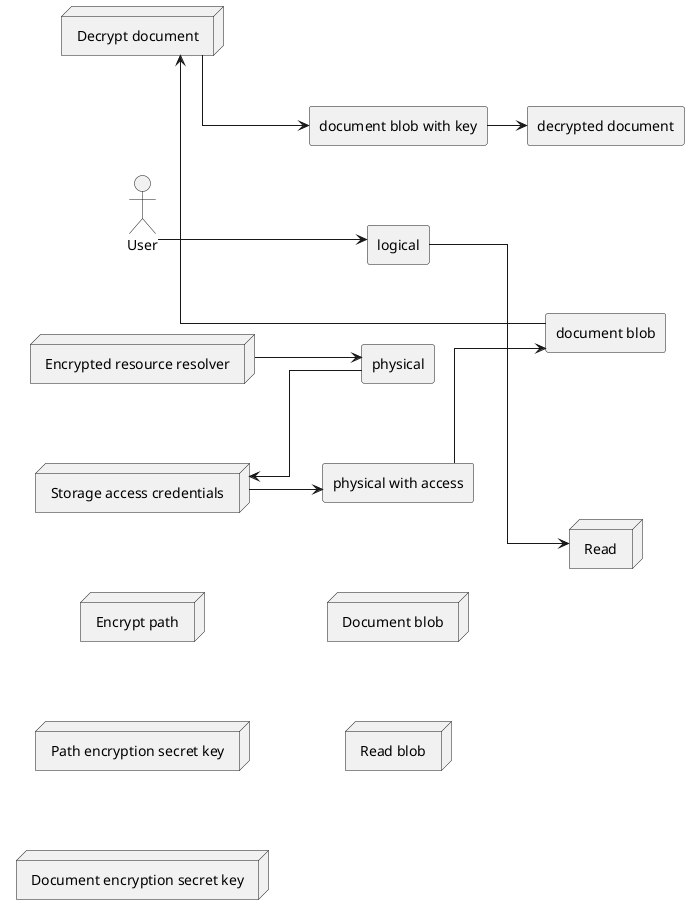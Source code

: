 @startuml

left to right direction
skinparam nodesep 80
skinparam ranksep 40
skinparam linetype ortho
'skinparam linetype polyline

actor User as u

together {
rectangle logical as l
rectangle physical as p
rectangle "physical with access" as pwa
rectangle "document blob" as db
rectangle "document blob with key" as dbwk
rectangle "decrypted document" as dd

}


node Read as pr
node "Encrypted resource resolver" as perr

node "Encrypt path" as eep
node "Decrypt document" as edd

node "Path encryption secret key" as pesk
node "Document encryption secret key" as desk
node "Storage access credentials" as sac


node "Document blob" as sdb
node "Read blob" as srb

u --> l
l --> pr
perr --> p
p --> sac
sac --> pwa
pwa --> db
db --> edd
edd --> dbwk
dbwk --> dd

@enduml